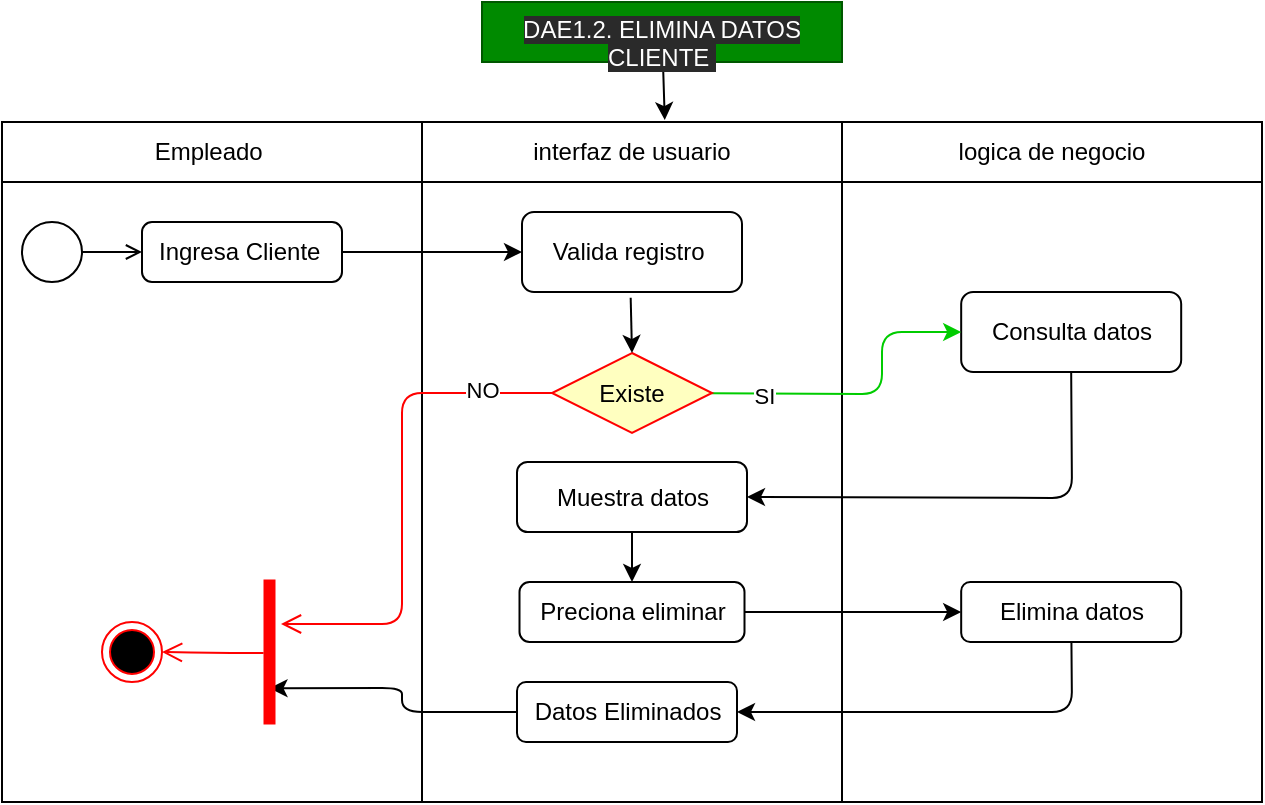 <mxfile>
    <diagram id="WokHPkimxgomVwMUHhkp" name="Page-1">
        <mxGraphModel dx="758" dy="607" grid="0" gridSize="10" guides="1" tooltips="1" connect="1" arrows="1" fold="1" page="1" pageScale="1" pageWidth="827" pageHeight="1169" math="0" shadow="0">
            <root>
                <mxCell id="0"/>
                <mxCell id="1" parent="0"/>
                <mxCell id="55" value="" style="shape=table;startSize=0;container=1;collapsible=0;childLayout=tableLayout;" parent="1" vertex="1">
                    <mxGeometry x="99" y="130" width="630" height="340" as="geometry"/>
                </mxCell>
                <mxCell id="56" value="" style="shape=partialRectangle;collapsible=0;dropTarget=0;pointerEvents=0;fillColor=none;top=0;left=0;bottom=0;right=0;points=[[0,0.5],[1,0.5]];portConstraint=eastwest;" parent="55" vertex="1">
                    <mxGeometry width="630" height="30" as="geometry"/>
                </mxCell>
                <mxCell id="57" value="Empleado&amp;nbsp;" style="shape=partialRectangle;html=1;whiteSpace=wrap;connectable=0;overflow=hidden;fillColor=none;top=0;left=0;bottom=0;right=0;pointerEvents=1;" parent="56" vertex="1">
                    <mxGeometry width="210" height="30" as="geometry">
                        <mxRectangle width="210" height="30" as="alternateBounds"/>
                    </mxGeometry>
                </mxCell>
                <mxCell id="58" value="interfaz de usuario" style="shape=partialRectangle;html=1;whiteSpace=wrap;connectable=0;overflow=hidden;fillColor=none;top=0;left=0;bottom=0;right=0;pointerEvents=1;" parent="56" vertex="1">
                    <mxGeometry x="210" width="210" height="30" as="geometry">
                        <mxRectangle width="210" height="30" as="alternateBounds"/>
                    </mxGeometry>
                </mxCell>
                <mxCell id="59" value="logica de negocio" style="shape=partialRectangle;html=1;whiteSpace=wrap;connectable=0;overflow=hidden;fillColor=none;top=0;left=0;bottom=0;right=0;pointerEvents=1;" parent="56" vertex="1">
                    <mxGeometry x="420" width="210" height="30" as="geometry">
                        <mxRectangle width="210" height="30" as="alternateBounds"/>
                    </mxGeometry>
                </mxCell>
                <mxCell id="60" value="" style="shape=partialRectangle;collapsible=0;dropTarget=0;pointerEvents=0;fillColor=none;top=0;left=0;bottom=0;right=0;points=[[0,0.5],[1,0.5]];portConstraint=eastwest;" parent="55" vertex="1">
                    <mxGeometry y="30" width="630" height="310" as="geometry"/>
                </mxCell>
                <mxCell id="61" value="" style="shape=partialRectangle;html=1;whiteSpace=wrap;connectable=0;overflow=hidden;fillColor=none;top=0;left=0;bottom=0;right=0;pointerEvents=1;" parent="60" vertex="1">
                    <mxGeometry width="210" height="310" as="geometry">
                        <mxRectangle width="210" height="310" as="alternateBounds"/>
                    </mxGeometry>
                </mxCell>
                <mxCell id="62" value="" style="shape=partialRectangle;html=1;whiteSpace=wrap;connectable=0;overflow=hidden;fillColor=none;top=0;left=0;bottom=0;right=0;pointerEvents=1;" parent="60" vertex="1">
                    <mxGeometry x="210" width="210" height="310" as="geometry">
                        <mxRectangle width="210" height="310" as="alternateBounds"/>
                    </mxGeometry>
                </mxCell>
                <mxCell id="63" value="" style="shape=partialRectangle;html=1;whiteSpace=wrap;connectable=0;overflow=hidden;fillColor=none;top=0;left=0;bottom=0;right=0;pointerEvents=1;" parent="60" vertex="1">
                    <mxGeometry x="420" width="210" height="310" as="geometry">
                        <mxRectangle width="210" height="310" as="alternateBounds"/>
                    </mxGeometry>
                </mxCell>
                <mxCell id="64" value="Valida registro&amp;nbsp;" style="rounded=1;whiteSpace=wrap;html=1;fillColor=#FFFFFF;fontColor=#000000;" parent="1" vertex="1">
                    <mxGeometry x="359" y="175" width="110" height="40" as="geometry"/>
                </mxCell>
                <mxCell id="65" value="" style="edgeStyle=none;html=1;fontColor=#000000;entryX=1;entryY=0.5;entryDx=0;entryDy=0;exitX=0.5;exitY=1;exitDx=0;exitDy=0;" parent="1" source="66" target="70" edge="1">
                    <mxGeometry relative="1" as="geometry">
                        <Array as="points">
                            <mxPoint x="634" y="318"/>
                        </Array>
                    </mxGeometry>
                </mxCell>
                <mxCell id="66" value="Consulta datos" style="rounded=1;whiteSpace=wrap;html=1;fillColor=#FFFFFF;fontColor=#000000;" parent="1" vertex="1">
                    <mxGeometry x="578.59" y="215" width="110" height="40" as="geometry"/>
                </mxCell>
                <mxCell id="99" style="edgeStyle=none;html=1;entryX=0.5;entryY=0;entryDx=0;entryDy=0;" parent="1" source="70" target="96" edge="1">
                    <mxGeometry relative="1" as="geometry"/>
                </mxCell>
                <mxCell id="70" value="Muestra datos" style="whiteSpace=wrap;html=1;fillColor=#FFFFFF;fontColor=#000000;rounded=1;" parent="1" vertex="1">
                    <mxGeometry x="356.5" y="300" width="115" height="35" as="geometry"/>
                </mxCell>
                <mxCell id="73" style="edgeStyle=none;html=1;" parent="1" source="74" target="64" edge="1">
                    <mxGeometry relative="1" as="geometry"/>
                </mxCell>
                <mxCell id="74" value="&lt;span style=&quot;color: rgb(0 , 0 , 0)&quot;&gt;Ingresa Cliente&amp;nbsp;&lt;/span&gt;" style="html=1;align=center;verticalAlign=middle;rounded=1;absoluteArcSize=1;arcSize=10;dashed=0;fillColor=#FFFFFF;" parent="1" vertex="1">
                    <mxGeometry x="169" y="180" width="100" height="30" as="geometry"/>
                </mxCell>
                <mxCell id="75" value="" style="ellipse;html=1;fillColor=#FFFFFF;" parent="1" vertex="1">
                    <mxGeometry x="109" y="180" width="30" height="30" as="geometry"/>
                </mxCell>
                <mxCell id="76" value="" style="endArrow=open;html=1;rounded=0;align=center;verticalAlign=top;endFill=0;labelBackgroundColor=none;endSize=6;" parent="1" source="75" edge="1">
                    <mxGeometry relative="1" as="geometry">
                        <mxPoint x="169" y="195" as="targetPoint"/>
                    </mxGeometry>
                </mxCell>
                <mxCell id="92" style="edgeStyle=none;html=1;entryX=0;entryY=0.5;entryDx=0;entryDy=0;strokeColor=#00CC00;" parent="1" source="79" target="66" edge="1">
                    <mxGeometry relative="1" as="geometry">
                        <Array as="points">
                            <mxPoint x="539" y="266"/>
                            <mxPoint x="539" y="235"/>
                        </Array>
                    </mxGeometry>
                </mxCell>
                <mxCell id="93" value="SI" style="edgeLabel;html=1;align=center;verticalAlign=middle;resizable=0;points=[];" parent="92" vertex="1" connectable="0">
                    <mxGeometry x="-0.668" y="-1" relative="1" as="geometry">
                        <mxPoint as="offset"/>
                    </mxGeometry>
                </mxCell>
                <mxCell id="79" value="&lt;font color=&quot;#000000&quot;&gt;Existe&lt;/font&gt;" style="rhombus;whiteSpace=wrap;html=1;fillColor=#ffffc0;strokeColor=#ff0000;" parent="1" vertex="1">
                    <mxGeometry x="374" y="245.5" width="80" height="40" as="geometry"/>
                </mxCell>
                <mxCell id="80" value="" style="edgeStyle=orthogonalEdgeStyle;html=1;align=left;verticalAlign=top;endArrow=open;endSize=8;strokeColor=#ff0000;entryX=0.312;entryY=-0.075;entryDx=0;entryDy=0;entryPerimeter=0;" parent="1" source="79" target="107" edge="1">
                    <mxGeometry x="-0.718" relative="1" as="geometry">
                        <mxPoint x="414" y="320" as="targetPoint"/>
                        <mxPoint as="offset"/>
                        <Array as="points">
                            <mxPoint x="299" y="266"/>
                            <mxPoint x="299" y="381"/>
                            <mxPoint x="239" y="381"/>
                        </Array>
                    </mxGeometry>
                </mxCell>
                <mxCell id="94" value="NO" style="edgeLabel;html=1;align=center;verticalAlign=middle;resizable=0;points=[];" parent="80" vertex="1" connectable="0">
                    <mxGeometry x="-0.719" y="-2" relative="1" as="geometry">
                        <mxPoint as="offset"/>
                    </mxGeometry>
                </mxCell>
                <mxCell id="81" value="" style="endArrow=classic;html=1;entryX=0.5;entryY=0;entryDx=0;entryDy=0;exitX=0.494;exitY=1.073;exitDx=0;exitDy=0;exitPerimeter=0;" parent="1" source="64" target="79" edge="1">
                    <mxGeometry width="50" height="50" relative="1" as="geometry">
                        <mxPoint x="329" y="280" as="sourcePoint"/>
                        <mxPoint x="379" y="230" as="targetPoint"/>
                    </mxGeometry>
                </mxCell>
                <mxCell id="89" value="" style="ellipse;html=1;shape=endState;fillColor=#000000;strokeColor=#ff0000;" parent="1" vertex="1">
                    <mxGeometry x="149" y="380" width="30" height="30" as="geometry"/>
                </mxCell>
                <mxCell id="91" style="edgeStyle=none;html=1;entryX=0.526;entryY=-0.032;entryDx=0;entryDy=0;entryPerimeter=0;" parent="1" source="90" target="56" edge="1">
                    <mxGeometry relative="1" as="geometry"/>
                </mxCell>
                <mxCell id="90" value="&lt;span style=&quot;color: rgb(255 , 255 , 255) ; font-family: &amp;#34;helvetica&amp;#34; ; font-size: 12px ; font-style: normal ; font-weight: 400 ; letter-spacing: normal ; text-indent: 0px ; text-transform: none ; word-spacing: 0px ; background-color: rgb(42 , 42 , 42) ; display: inline ; float: none&quot;&gt;DAE1.2. ELIMINA DATOS CLIENTE&amp;nbsp;&lt;/span&gt;" style="text;whiteSpace=wrap;html=1;fillColor=#008a00;fontColor=#ffffff;strokeColor=#005700;align=center;" parent="1" vertex="1">
                    <mxGeometry x="339" y="70" width="180" height="30" as="geometry"/>
                </mxCell>
                <mxCell id="102" style="edgeStyle=none;html=1;entryX=0;entryY=0.5;entryDx=0;entryDy=0;" parent="1" source="96" target="101" edge="1">
                    <mxGeometry relative="1" as="geometry"/>
                </mxCell>
                <mxCell id="96" value="Preciona eliminar" style="html=1;align=center;verticalAlign=middle;rounded=1;absoluteArcSize=1;arcSize=10;dashed=0;fillColor=#FFFFFF;fontColor=#000000;" parent="1" vertex="1">
                    <mxGeometry x="357.75" y="360" width="112.5" height="30" as="geometry"/>
                </mxCell>
                <mxCell id="105" value="" style="edgeStyle=none;html=1;" parent="1" source="101" target="104" edge="1">
                    <mxGeometry relative="1" as="geometry">
                        <Array as="points">
                            <mxPoint x="634" y="425"/>
                        </Array>
                    </mxGeometry>
                </mxCell>
                <mxCell id="101" value="Elimina datos" style="rounded=1;whiteSpace=wrap;html=1;fillColor=#FFFFFF;fontColor=#000000;" parent="1" vertex="1">
                    <mxGeometry x="578.59" y="360" width="110" height="30" as="geometry"/>
                </mxCell>
                <mxCell id="109" style="edgeStyle=none;html=1;entryX=0.75;entryY=0.5;entryDx=0;entryDy=0;entryPerimeter=0;" parent="1" source="104" target="107" edge="1">
                    <mxGeometry relative="1" as="geometry">
                        <Array as="points">
                            <mxPoint x="299" y="425"/>
                            <mxPoint x="299" y="413"/>
                        </Array>
                    </mxGeometry>
                </mxCell>
                <mxCell id="104" value="Datos Eliminados" style="rounded=1;whiteSpace=wrap;html=1;fillColor=#FFFFFF;fontColor=#000000;" parent="1" vertex="1">
                    <mxGeometry x="356.5" y="410" width="110" height="30" as="geometry"/>
                </mxCell>
                <mxCell id="107" value="" style="shape=line;html=1;strokeWidth=6;strokeColor=#ff0000;rotation=90;" parent="1" vertex="1">
                    <mxGeometry x="196.5" y="390" width="72.5" height="10" as="geometry"/>
                </mxCell>
                <mxCell id="108" value="" style="edgeStyle=orthogonalEdgeStyle;html=1;verticalAlign=bottom;endArrow=open;endSize=8;strokeColor=#ff0000;exitX=0.507;exitY=0.795;exitDx=0;exitDy=0;exitPerimeter=0;entryX=1;entryY=0.5;entryDx=0;entryDy=0;" parent="1" source="107" target="89" edge="1">
                    <mxGeometry relative="1" as="geometry">
                        <mxPoint x="279" y="410" as="targetPoint"/>
                    </mxGeometry>
                </mxCell>
            </root>
        </mxGraphModel>
    </diagram>
</mxfile>